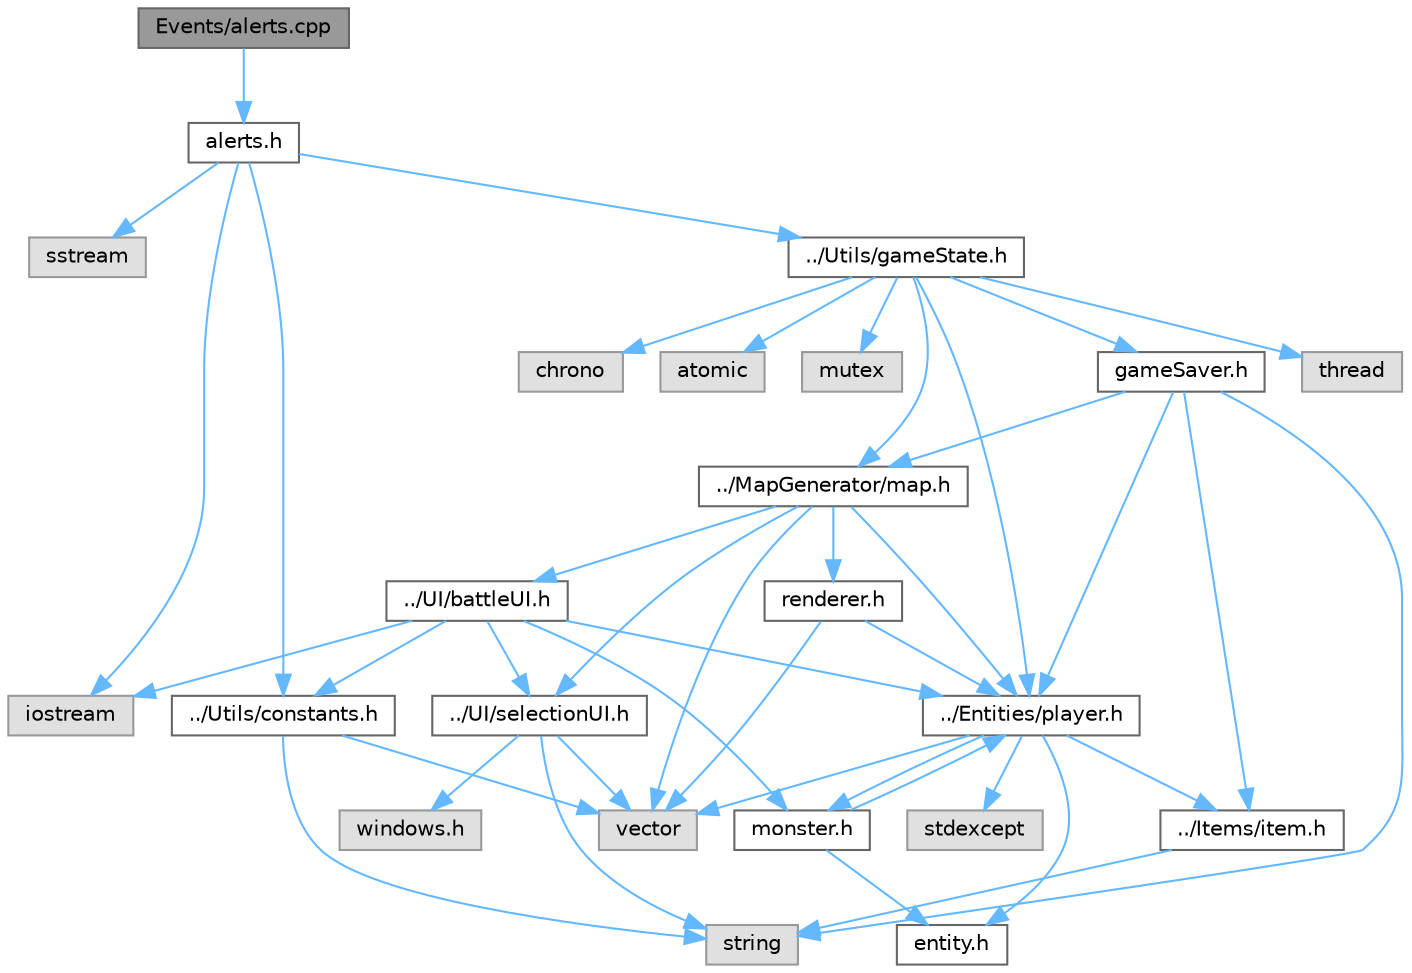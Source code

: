 digraph "Events/alerts.cpp"
{
 // LATEX_PDF_SIZE
  bgcolor="transparent";
  edge [fontname=Helvetica,fontsize=10,labelfontname=Helvetica,labelfontsize=10];
  node [fontname=Helvetica,fontsize=10,shape=box,height=0.2,width=0.4];
  Node1 [id="Node000001",label="Events/alerts.cpp",height=0.2,width=0.4,color="gray40", fillcolor="grey60", style="filled", fontcolor="black",tooltip=" "];
  Node1 -> Node2 [id="edge42_Node000001_Node000002",color="steelblue1",style="solid",tooltip=" "];
  Node2 [id="Node000002",label="alerts.h",height=0.2,width=0.4,color="grey40", fillcolor="white", style="filled",URL="$alerts_8h.html",tooltip=" "];
  Node2 -> Node3 [id="edge43_Node000002_Node000003",color="steelblue1",style="solid",tooltip=" "];
  Node3 [id="Node000003",label="sstream",height=0.2,width=0.4,color="grey60", fillcolor="#E0E0E0", style="filled",tooltip=" "];
  Node2 -> Node4 [id="edge44_Node000002_Node000004",color="steelblue1",style="solid",tooltip=" "];
  Node4 [id="Node000004",label="iostream",height=0.2,width=0.4,color="grey60", fillcolor="#E0E0E0", style="filled",tooltip=" "];
  Node2 -> Node5 [id="edge45_Node000002_Node000005",color="steelblue1",style="solid",tooltip=" "];
  Node5 [id="Node000005",label="../Utils/constants.h",height=0.2,width=0.4,color="grey40", fillcolor="white", style="filled",URL="$constants_8h.html",tooltip=" "];
  Node5 -> Node6 [id="edge46_Node000005_Node000006",color="steelblue1",style="solid",tooltip=" "];
  Node6 [id="Node000006",label="string",height=0.2,width=0.4,color="grey60", fillcolor="#E0E0E0", style="filled",tooltip=" "];
  Node5 -> Node7 [id="edge47_Node000005_Node000007",color="steelblue1",style="solid",tooltip=" "];
  Node7 [id="Node000007",label="vector",height=0.2,width=0.4,color="grey60", fillcolor="#E0E0E0", style="filled",tooltip=" "];
  Node2 -> Node8 [id="edge48_Node000002_Node000008",color="steelblue1",style="solid",tooltip=" "];
  Node8 [id="Node000008",label="../Utils/gameState.h",height=0.2,width=0.4,color="grey40", fillcolor="white", style="filled",URL="$game_state_8h.html",tooltip=" "];
  Node8 -> Node9 [id="edge49_Node000008_Node000009",color="steelblue1",style="solid",tooltip=" "];
  Node9 [id="Node000009",label="thread",height=0.2,width=0.4,color="grey60", fillcolor="#E0E0E0", style="filled",tooltip=" "];
  Node8 -> Node10 [id="edge50_Node000008_Node000010",color="steelblue1",style="solid",tooltip=" "];
  Node10 [id="Node000010",label="chrono",height=0.2,width=0.4,color="grey60", fillcolor="#E0E0E0", style="filled",tooltip=" "];
  Node8 -> Node11 [id="edge51_Node000008_Node000011",color="steelblue1",style="solid",tooltip=" "];
  Node11 [id="Node000011",label="atomic",height=0.2,width=0.4,color="grey60", fillcolor="#E0E0E0", style="filled",tooltip=" "];
  Node8 -> Node12 [id="edge52_Node000008_Node000012",color="steelblue1",style="solid",tooltip=" "];
  Node12 [id="Node000012",label="mutex",height=0.2,width=0.4,color="grey60", fillcolor="#E0E0E0", style="filled",tooltip=" "];
  Node8 -> Node13 [id="edge53_Node000008_Node000013",color="steelblue1",style="solid",tooltip=" "];
  Node13 [id="Node000013",label="../MapGenerator/map.h",height=0.2,width=0.4,color="grey40", fillcolor="white", style="filled",URL="$map_8h.html",tooltip=" "];
  Node13 -> Node7 [id="edge54_Node000013_Node000007",color="steelblue1",style="solid",tooltip=" "];
  Node13 -> Node14 [id="edge55_Node000013_Node000014",color="steelblue1",style="solid",tooltip=" "];
  Node14 [id="Node000014",label="../Entities/player.h",height=0.2,width=0.4,color="grey40", fillcolor="white", style="filled",URL="$player_8h.html",tooltip=" "];
  Node14 -> Node15 [id="edge56_Node000014_Node000015",color="steelblue1",style="solid",tooltip=" "];
  Node15 [id="Node000015",label="entity.h",height=0.2,width=0.4,color="grey40", fillcolor="white", style="filled",URL="$entity_8h.html",tooltip=" "];
  Node14 -> Node16 [id="edge57_Node000014_Node000016",color="steelblue1",style="solid",tooltip=" "];
  Node16 [id="Node000016",label="monster.h",height=0.2,width=0.4,color="grey40", fillcolor="white", style="filled",URL="$monster_8h.html",tooltip=" "];
  Node16 -> Node15 [id="edge58_Node000016_Node000015",color="steelblue1",style="solid",tooltip=" "];
  Node16 -> Node14 [id="edge59_Node000016_Node000014",color="steelblue1",style="solid",tooltip=" "];
  Node14 -> Node17 [id="edge60_Node000014_Node000017",color="steelblue1",style="solid",tooltip=" "];
  Node17 [id="Node000017",label="../Items/item.h",height=0.2,width=0.4,color="grey40", fillcolor="white", style="filled",URL="$item_8h.html",tooltip=" "];
  Node17 -> Node6 [id="edge61_Node000017_Node000006",color="steelblue1",style="solid",tooltip=" "];
  Node14 -> Node7 [id="edge62_Node000014_Node000007",color="steelblue1",style="solid",tooltip=" "];
  Node14 -> Node18 [id="edge63_Node000014_Node000018",color="steelblue1",style="solid",tooltip=" "];
  Node18 [id="Node000018",label="stdexcept",height=0.2,width=0.4,color="grey60", fillcolor="#E0E0E0", style="filled",tooltip=" "];
  Node13 -> Node19 [id="edge64_Node000013_Node000019",color="steelblue1",style="solid",tooltip=" "];
  Node19 [id="Node000019",label="renderer.h",height=0.2,width=0.4,color="grey40", fillcolor="white", style="filled",URL="$renderer_8h.html",tooltip=" "];
  Node19 -> Node14 [id="edge65_Node000019_Node000014",color="steelblue1",style="solid",tooltip=" "];
  Node19 -> Node7 [id="edge66_Node000019_Node000007",color="steelblue1",style="solid",tooltip=" "];
  Node13 -> Node20 [id="edge67_Node000013_Node000020",color="steelblue1",style="solid",tooltip=" "];
  Node20 [id="Node000020",label="../UI/selectionUI.h",height=0.2,width=0.4,color="grey40", fillcolor="white", style="filled",URL="$selection_u_i_8h.html",tooltip=" "];
  Node20 -> Node21 [id="edge68_Node000020_Node000021",color="steelblue1",style="solid",tooltip=" "];
  Node21 [id="Node000021",label="windows.h",height=0.2,width=0.4,color="grey60", fillcolor="#E0E0E0", style="filled",tooltip=" "];
  Node20 -> Node7 [id="edge69_Node000020_Node000007",color="steelblue1",style="solid",tooltip=" "];
  Node20 -> Node6 [id="edge70_Node000020_Node000006",color="steelblue1",style="solid",tooltip=" "];
  Node13 -> Node22 [id="edge71_Node000013_Node000022",color="steelblue1",style="solid",tooltip=" "];
  Node22 [id="Node000022",label="../UI/battleUI.h",height=0.2,width=0.4,color="grey40", fillcolor="white", style="filled",URL="$battle_u_i_8h.html",tooltip=" "];
  Node22 -> Node4 [id="edge72_Node000022_Node000004",color="steelblue1",style="solid",tooltip=" "];
  Node22 -> Node20 [id="edge73_Node000022_Node000020",color="steelblue1",style="solid",tooltip=" "];
  Node22 -> Node14 [id="edge74_Node000022_Node000014",color="steelblue1",style="solid",tooltip=" "];
  Node22 -> Node16 [id="edge75_Node000022_Node000016",color="steelblue1",style="solid",tooltip=" "];
  Node22 -> Node5 [id="edge76_Node000022_Node000005",color="steelblue1",style="solid",tooltip=" "];
  Node8 -> Node14 [id="edge77_Node000008_Node000014",color="steelblue1",style="solid",tooltip=" "];
  Node8 -> Node23 [id="edge78_Node000008_Node000023",color="steelblue1",style="solid",tooltip=" "];
  Node23 [id="Node000023",label="gameSaver.h",height=0.2,width=0.4,color="grey40", fillcolor="white", style="filled",URL="$game_saver_8h.html",tooltip=" "];
  Node23 -> Node6 [id="edge79_Node000023_Node000006",color="steelblue1",style="solid",tooltip=" "];
  Node23 -> Node14 [id="edge80_Node000023_Node000014",color="steelblue1",style="solid",tooltip=" "];
  Node23 -> Node13 [id="edge81_Node000023_Node000013",color="steelblue1",style="solid",tooltip=" "];
  Node23 -> Node17 [id="edge82_Node000023_Node000017",color="steelblue1",style="solid",tooltip=" "];
}
